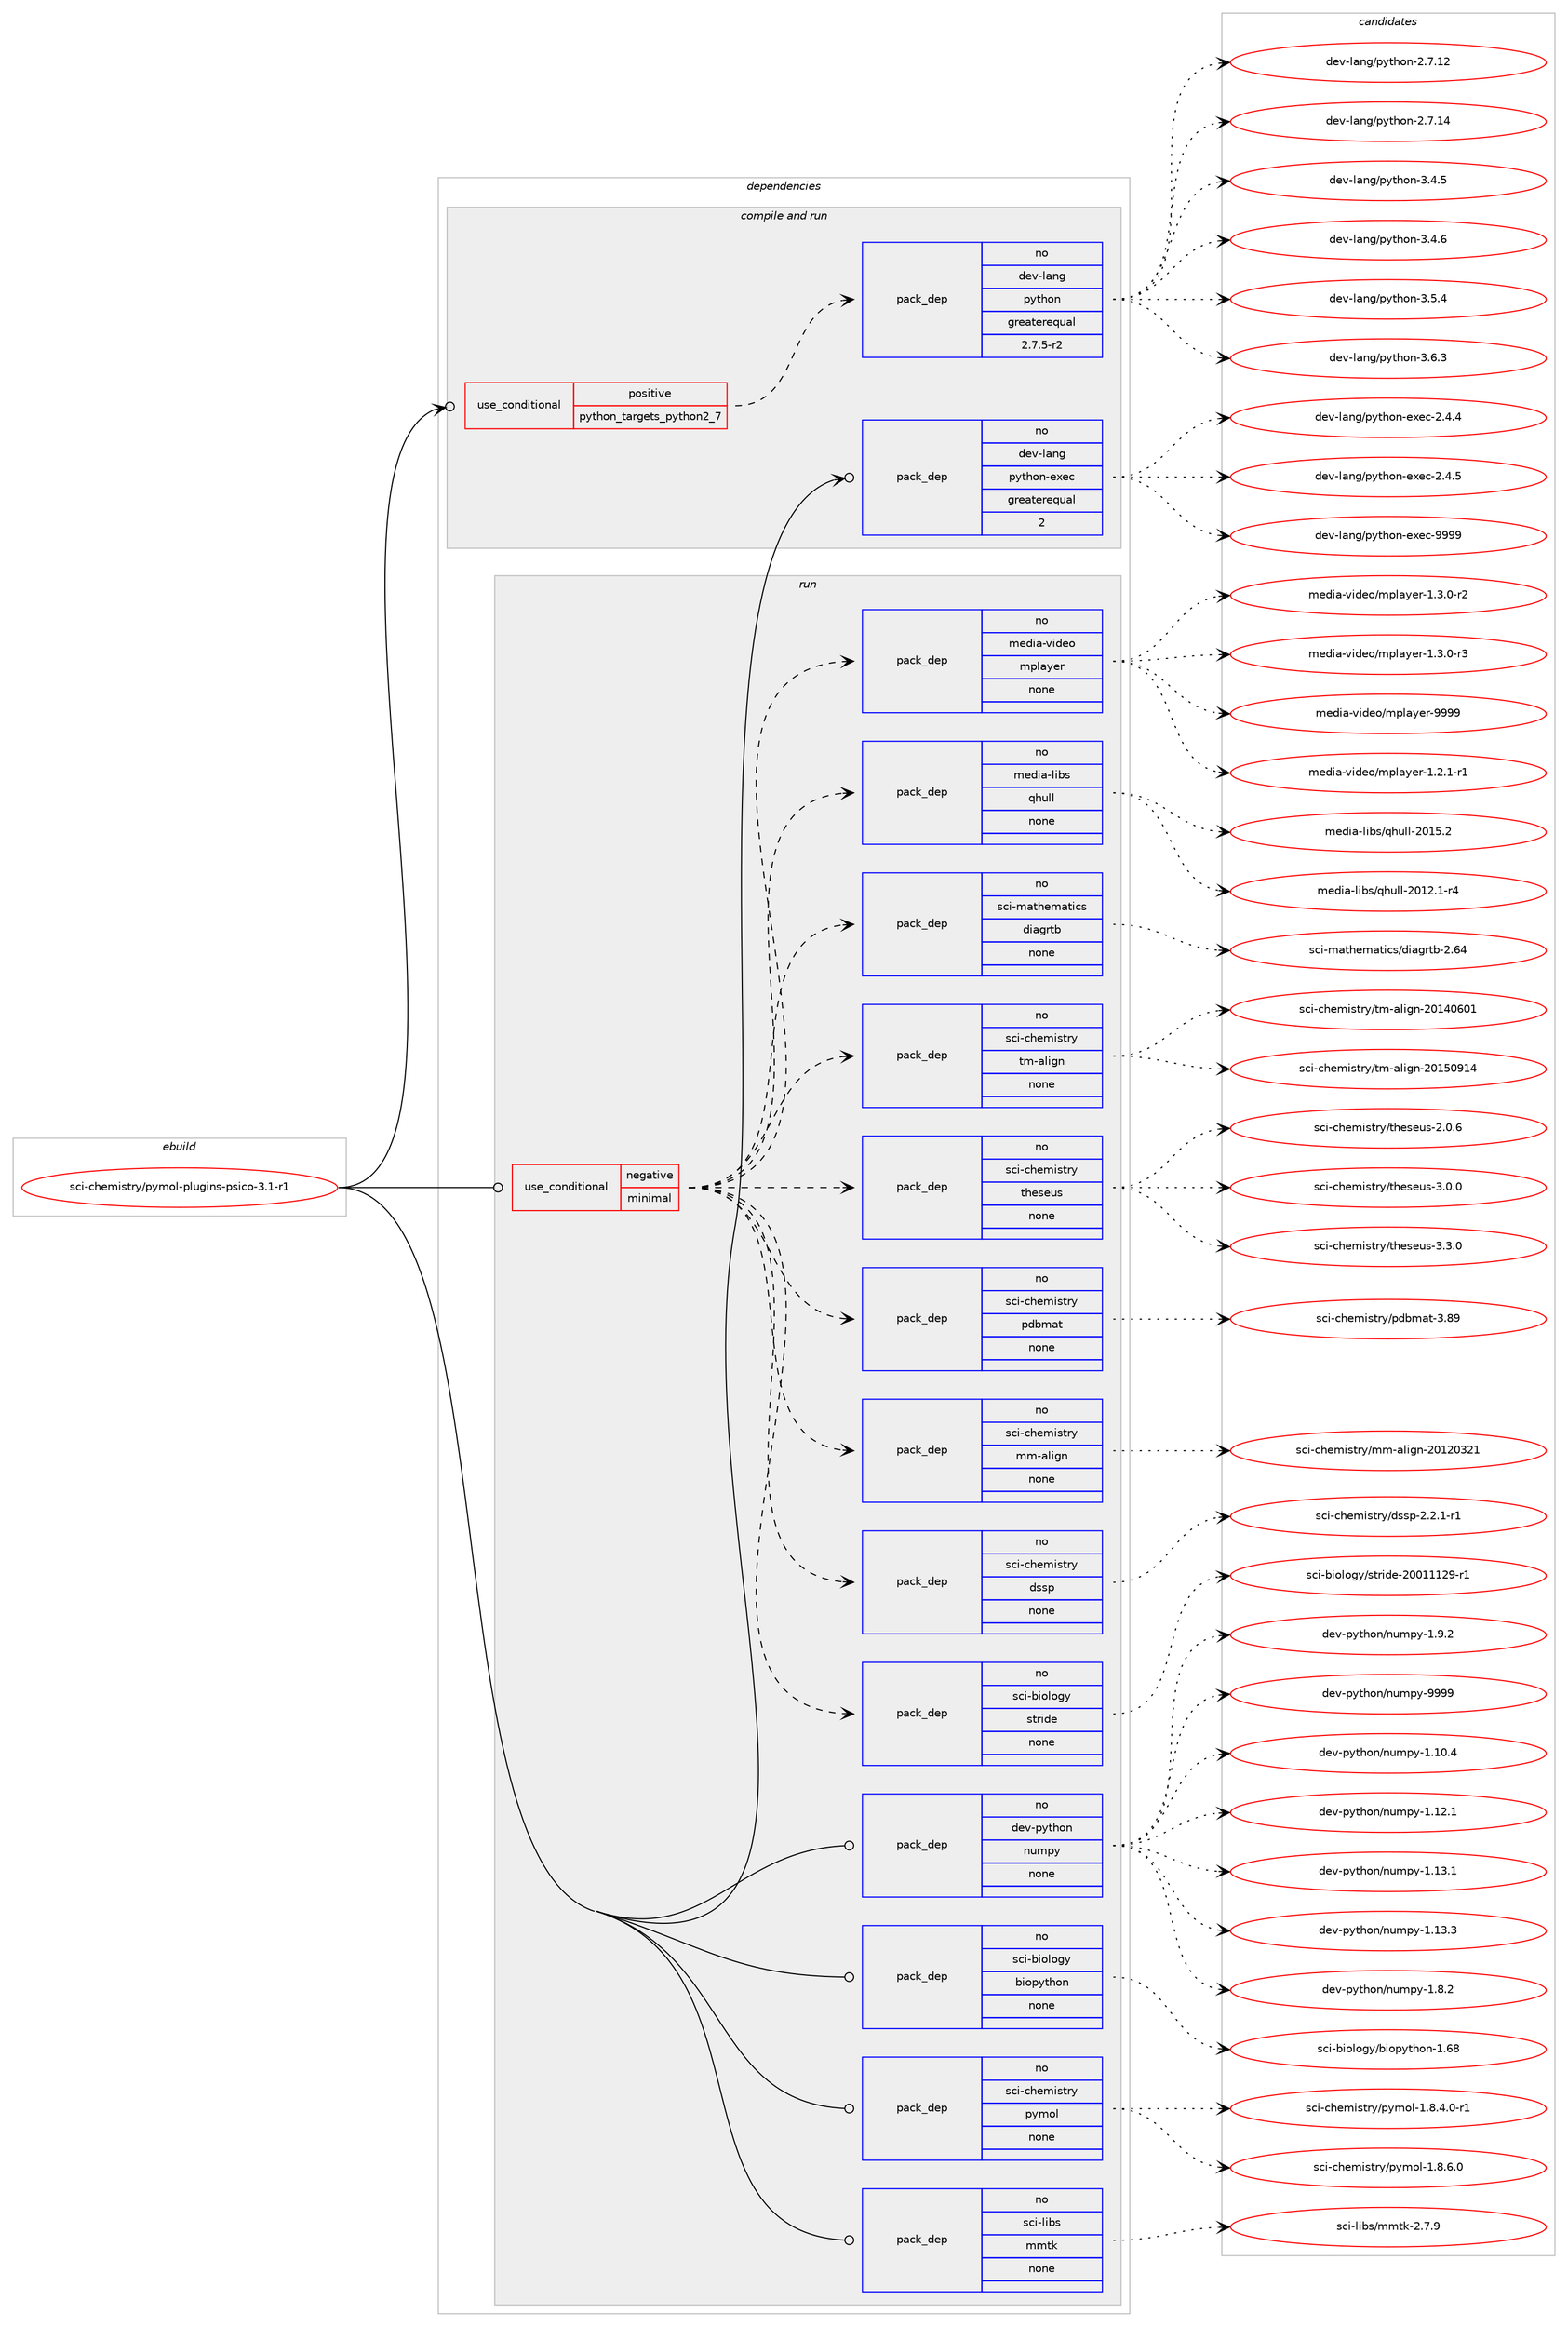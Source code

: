 digraph prolog {

# *************
# Graph options
# *************

newrank=true;
concentrate=true;
compound=true;
graph [rankdir=LR,fontname=Helvetica,fontsize=10,ranksep=1.5];#, ranksep=2.5, nodesep=0.2];
edge  [arrowhead=vee];
node  [fontname=Helvetica,fontsize=10];

# **********
# The ebuild
# **********

subgraph cluster_leftcol {
color=gray;
rank=same;
label=<<i>ebuild</i>>;
id [label="sci-chemistry/pymol-plugins-psico-3.1-r1", color=red, width=4, href="../sci-chemistry/pymol-plugins-psico-3.1-r1.svg"];
}

# ****************
# The dependencies
# ****************

subgraph cluster_midcol {
color=gray;
label=<<i>dependencies</i>>;
subgraph cluster_compile {
fillcolor="#eeeeee";
style=filled;
label=<<i>compile</i>>;
}
subgraph cluster_compileandrun {
fillcolor="#eeeeee";
style=filled;
label=<<i>compile and run</i>>;
subgraph cond109723 {
dependency447044 [label=<<TABLE BORDER="0" CELLBORDER="1" CELLSPACING="0" CELLPADDING="4"><TR><TD ROWSPAN="3" CELLPADDING="10">use_conditional</TD></TR><TR><TD>positive</TD></TR><TR><TD>python_targets_python2_7</TD></TR></TABLE>>, shape=none, color=red];
subgraph pack329545 {
dependency447045 [label=<<TABLE BORDER="0" CELLBORDER="1" CELLSPACING="0" CELLPADDING="4" WIDTH="220"><TR><TD ROWSPAN="6" CELLPADDING="30">pack_dep</TD></TR><TR><TD WIDTH="110">no</TD></TR><TR><TD>dev-lang</TD></TR><TR><TD>python</TD></TR><TR><TD>greaterequal</TD></TR><TR><TD>2.7.5-r2</TD></TR></TABLE>>, shape=none, color=blue];
}
dependency447044:e -> dependency447045:w [weight=20,style="dashed",arrowhead="vee"];
}
id:e -> dependency447044:w [weight=20,style="solid",arrowhead="odotvee"];
subgraph pack329546 {
dependency447046 [label=<<TABLE BORDER="0" CELLBORDER="1" CELLSPACING="0" CELLPADDING="4" WIDTH="220"><TR><TD ROWSPAN="6" CELLPADDING="30">pack_dep</TD></TR><TR><TD WIDTH="110">no</TD></TR><TR><TD>dev-lang</TD></TR><TR><TD>python-exec</TD></TR><TR><TD>greaterequal</TD></TR><TR><TD>2</TD></TR></TABLE>>, shape=none, color=blue];
}
id:e -> dependency447046:w [weight=20,style="solid",arrowhead="odotvee"];
}
subgraph cluster_run {
fillcolor="#eeeeee";
style=filled;
label=<<i>run</i>>;
subgraph cond109724 {
dependency447047 [label=<<TABLE BORDER="0" CELLBORDER="1" CELLSPACING="0" CELLPADDING="4"><TR><TD ROWSPAN="3" CELLPADDING="10">use_conditional</TD></TR><TR><TD>negative</TD></TR><TR><TD>minimal</TD></TR></TABLE>>, shape=none, color=red];
subgraph pack329547 {
dependency447048 [label=<<TABLE BORDER="0" CELLBORDER="1" CELLSPACING="0" CELLPADDING="4" WIDTH="220"><TR><TD ROWSPAN="6" CELLPADDING="30">pack_dep</TD></TR><TR><TD WIDTH="110">no</TD></TR><TR><TD>media-libs</TD></TR><TR><TD>qhull</TD></TR><TR><TD>none</TD></TR><TR><TD></TD></TR></TABLE>>, shape=none, color=blue];
}
dependency447047:e -> dependency447048:w [weight=20,style="dashed",arrowhead="vee"];
subgraph pack329548 {
dependency447049 [label=<<TABLE BORDER="0" CELLBORDER="1" CELLSPACING="0" CELLPADDING="4" WIDTH="220"><TR><TD ROWSPAN="6" CELLPADDING="30">pack_dep</TD></TR><TR><TD WIDTH="110">no</TD></TR><TR><TD>media-video</TD></TR><TR><TD>mplayer</TD></TR><TR><TD>none</TD></TR><TR><TD></TD></TR></TABLE>>, shape=none, color=blue];
}
dependency447047:e -> dependency447049:w [weight=20,style="dashed",arrowhead="vee"];
subgraph pack329549 {
dependency447050 [label=<<TABLE BORDER="0" CELLBORDER="1" CELLSPACING="0" CELLPADDING="4" WIDTH="220"><TR><TD ROWSPAN="6" CELLPADDING="30">pack_dep</TD></TR><TR><TD WIDTH="110">no</TD></TR><TR><TD>sci-biology</TD></TR><TR><TD>stride</TD></TR><TR><TD>none</TD></TR><TR><TD></TD></TR></TABLE>>, shape=none, color=blue];
}
dependency447047:e -> dependency447050:w [weight=20,style="dashed",arrowhead="vee"];
subgraph pack329550 {
dependency447051 [label=<<TABLE BORDER="0" CELLBORDER="1" CELLSPACING="0" CELLPADDING="4" WIDTH="220"><TR><TD ROWSPAN="6" CELLPADDING="30">pack_dep</TD></TR><TR><TD WIDTH="110">no</TD></TR><TR><TD>sci-chemistry</TD></TR><TR><TD>dssp</TD></TR><TR><TD>none</TD></TR><TR><TD></TD></TR></TABLE>>, shape=none, color=blue];
}
dependency447047:e -> dependency447051:w [weight=20,style="dashed",arrowhead="vee"];
subgraph pack329551 {
dependency447052 [label=<<TABLE BORDER="0" CELLBORDER="1" CELLSPACING="0" CELLPADDING="4" WIDTH="220"><TR><TD ROWSPAN="6" CELLPADDING="30">pack_dep</TD></TR><TR><TD WIDTH="110">no</TD></TR><TR><TD>sci-chemistry</TD></TR><TR><TD>mm-align</TD></TR><TR><TD>none</TD></TR><TR><TD></TD></TR></TABLE>>, shape=none, color=blue];
}
dependency447047:e -> dependency447052:w [weight=20,style="dashed",arrowhead="vee"];
subgraph pack329552 {
dependency447053 [label=<<TABLE BORDER="0" CELLBORDER="1" CELLSPACING="0" CELLPADDING="4" WIDTH="220"><TR><TD ROWSPAN="6" CELLPADDING="30">pack_dep</TD></TR><TR><TD WIDTH="110">no</TD></TR><TR><TD>sci-chemistry</TD></TR><TR><TD>pdbmat</TD></TR><TR><TD>none</TD></TR><TR><TD></TD></TR></TABLE>>, shape=none, color=blue];
}
dependency447047:e -> dependency447053:w [weight=20,style="dashed",arrowhead="vee"];
subgraph pack329553 {
dependency447054 [label=<<TABLE BORDER="0" CELLBORDER="1" CELLSPACING="0" CELLPADDING="4" WIDTH="220"><TR><TD ROWSPAN="6" CELLPADDING="30">pack_dep</TD></TR><TR><TD WIDTH="110">no</TD></TR><TR><TD>sci-chemistry</TD></TR><TR><TD>theseus</TD></TR><TR><TD>none</TD></TR><TR><TD></TD></TR></TABLE>>, shape=none, color=blue];
}
dependency447047:e -> dependency447054:w [weight=20,style="dashed",arrowhead="vee"];
subgraph pack329554 {
dependency447055 [label=<<TABLE BORDER="0" CELLBORDER="1" CELLSPACING="0" CELLPADDING="4" WIDTH="220"><TR><TD ROWSPAN="6" CELLPADDING="30">pack_dep</TD></TR><TR><TD WIDTH="110">no</TD></TR><TR><TD>sci-chemistry</TD></TR><TR><TD>tm-align</TD></TR><TR><TD>none</TD></TR><TR><TD></TD></TR></TABLE>>, shape=none, color=blue];
}
dependency447047:e -> dependency447055:w [weight=20,style="dashed",arrowhead="vee"];
subgraph pack329555 {
dependency447056 [label=<<TABLE BORDER="0" CELLBORDER="1" CELLSPACING="0" CELLPADDING="4" WIDTH="220"><TR><TD ROWSPAN="6" CELLPADDING="30">pack_dep</TD></TR><TR><TD WIDTH="110">no</TD></TR><TR><TD>sci-mathematics</TD></TR><TR><TD>diagrtb</TD></TR><TR><TD>none</TD></TR><TR><TD></TD></TR></TABLE>>, shape=none, color=blue];
}
dependency447047:e -> dependency447056:w [weight=20,style="dashed",arrowhead="vee"];
}
id:e -> dependency447047:w [weight=20,style="solid",arrowhead="odot"];
subgraph pack329556 {
dependency447057 [label=<<TABLE BORDER="0" CELLBORDER="1" CELLSPACING="0" CELLPADDING="4" WIDTH="220"><TR><TD ROWSPAN="6" CELLPADDING="30">pack_dep</TD></TR><TR><TD WIDTH="110">no</TD></TR><TR><TD>dev-python</TD></TR><TR><TD>numpy</TD></TR><TR><TD>none</TD></TR><TR><TD></TD></TR></TABLE>>, shape=none, color=blue];
}
id:e -> dependency447057:w [weight=20,style="solid",arrowhead="odot"];
subgraph pack329557 {
dependency447058 [label=<<TABLE BORDER="0" CELLBORDER="1" CELLSPACING="0" CELLPADDING="4" WIDTH="220"><TR><TD ROWSPAN="6" CELLPADDING="30">pack_dep</TD></TR><TR><TD WIDTH="110">no</TD></TR><TR><TD>sci-biology</TD></TR><TR><TD>biopython</TD></TR><TR><TD>none</TD></TR><TR><TD></TD></TR></TABLE>>, shape=none, color=blue];
}
id:e -> dependency447058:w [weight=20,style="solid",arrowhead="odot"];
subgraph pack329558 {
dependency447059 [label=<<TABLE BORDER="0" CELLBORDER="1" CELLSPACING="0" CELLPADDING="4" WIDTH="220"><TR><TD ROWSPAN="6" CELLPADDING="30">pack_dep</TD></TR><TR><TD WIDTH="110">no</TD></TR><TR><TD>sci-chemistry</TD></TR><TR><TD>pymol</TD></TR><TR><TD>none</TD></TR><TR><TD></TD></TR></TABLE>>, shape=none, color=blue];
}
id:e -> dependency447059:w [weight=20,style="solid",arrowhead="odot"];
subgraph pack329559 {
dependency447060 [label=<<TABLE BORDER="0" CELLBORDER="1" CELLSPACING="0" CELLPADDING="4" WIDTH="220"><TR><TD ROWSPAN="6" CELLPADDING="30">pack_dep</TD></TR><TR><TD WIDTH="110">no</TD></TR><TR><TD>sci-libs</TD></TR><TR><TD>mmtk</TD></TR><TR><TD>none</TD></TR><TR><TD></TD></TR></TABLE>>, shape=none, color=blue];
}
id:e -> dependency447060:w [weight=20,style="solid",arrowhead="odot"];
}
}

# **************
# The candidates
# **************

subgraph cluster_choices {
rank=same;
color=gray;
label=<<i>candidates</i>>;

subgraph choice329545 {
color=black;
nodesep=1;
choice10010111845108971101034711212111610411111045504655464950 [label="dev-lang/python-2.7.12", color=red, width=4,href="../dev-lang/python-2.7.12.svg"];
choice10010111845108971101034711212111610411111045504655464952 [label="dev-lang/python-2.7.14", color=red, width=4,href="../dev-lang/python-2.7.14.svg"];
choice100101118451089711010347112121116104111110455146524653 [label="dev-lang/python-3.4.5", color=red, width=4,href="../dev-lang/python-3.4.5.svg"];
choice100101118451089711010347112121116104111110455146524654 [label="dev-lang/python-3.4.6", color=red, width=4,href="../dev-lang/python-3.4.6.svg"];
choice100101118451089711010347112121116104111110455146534652 [label="dev-lang/python-3.5.4", color=red, width=4,href="../dev-lang/python-3.5.4.svg"];
choice100101118451089711010347112121116104111110455146544651 [label="dev-lang/python-3.6.3", color=red, width=4,href="../dev-lang/python-3.6.3.svg"];
dependency447045:e -> choice10010111845108971101034711212111610411111045504655464950:w [style=dotted,weight="100"];
dependency447045:e -> choice10010111845108971101034711212111610411111045504655464952:w [style=dotted,weight="100"];
dependency447045:e -> choice100101118451089711010347112121116104111110455146524653:w [style=dotted,weight="100"];
dependency447045:e -> choice100101118451089711010347112121116104111110455146524654:w [style=dotted,weight="100"];
dependency447045:e -> choice100101118451089711010347112121116104111110455146534652:w [style=dotted,weight="100"];
dependency447045:e -> choice100101118451089711010347112121116104111110455146544651:w [style=dotted,weight="100"];
}
subgraph choice329546 {
color=black;
nodesep=1;
choice1001011184510897110103471121211161041111104510112010199455046524652 [label="dev-lang/python-exec-2.4.4", color=red, width=4,href="../dev-lang/python-exec-2.4.4.svg"];
choice1001011184510897110103471121211161041111104510112010199455046524653 [label="dev-lang/python-exec-2.4.5", color=red, width=4,href="../dev-lang/python-exec-2.4.5.svg"];
choice10010111845108971101034711212111610411111045101120101994557575757 [label="dev-lang/python-exec-9999", color=red, width=4,href="../dev-lang/python-exec-9999.svg"];
dependency447046:e -> choice1001011184510897110103471121211161041111104510112010199455046524652:w [style=dotted,weight="100"];
dependency447046:e -> choice1001011184510897110103471121211161041111104510112010199455046524653:w [style=dotted,weight="100"];
dependency447046:e -> choice10010111845108971101034711212111610411111045101120101994557575757:w [style=dotted,weight="100"];
}
subgraph choice329547 {
color=black;
nodesep=1;
choice10910110010597451081059811547113104117108108455048495046494511452 [label="media-libs/qhull-2012.1-r4", color=red, width=4,href="../media-libs/qhull-2012.1-r4.svg"];
choice1091011001059745108105981154711310411710810845504849534650 [label="media-libs/qhull-2015.2", color=red, width=4,href="../media-libs/qhull-2015.2.svg"];
dependency447048:e -> choice10910110010597451081059811547113104117108108455048495046494511452:w [style=dotted,weight="100"];
dependency447048:e -> choice1091011001059745108105981154711310411710810845504849534650:w [style=dotted,weight="100"];
}
subgraph choice329548 {
color=black;
nodesep=1;
choice109101100105974511810510010111147109112108971211011144549465046494511449 [label="media-video/mplayer-1.2.1-r1", color=red, width=4,href="../media-video/mplayer-1.2.1-r1.svg"];
choice109101100105974511810510010111147109112108971211011144549465146484511450 [label="media-video/mplayer-1.3.0-r2", color=red, width=4,href="../media-video/mplayer-1.3.0-r2.svg"];
choice109101100105974511810510010111147109112108971211011144549465146484511451 [label="media-video/mplayer-1.3.0-r3", color=red, width=4,href="../media-video/mplayer-1.3.0-r3.svg"];
choice109101100105974511810510010111147109112108971211011144557575757 [label="media-video/mplayer-9999", color=red, width=4,href="../media-video/mplayer-9999.svg"];
dependency447049:e -> choice109101100105974511810510010111147109112108971211011144549465046494511449:w [style=dotted,weight="100"];
dependency447049:e -> choice109101100105974511810510010111147109112108971211011144549465146484511450:w [style=dotted,weight="100"];
dependency447049:e -> choice109101100105974511810510010111147109112108971211011144549465146484511451:w [style=dotted,weight="100"];
dependency447049:e -> choice109101100105974511810510010111147109112108971211011144557575757:w [style=dotted,weight="100"];
}
subgraph choice329549 {
color=black;
nodesep=1;
choice115991054598105111108111103121471151161141051001014550484849494950574511449 [label="sci-biology/stride-20011129-r1", color=red, width=4,href="../sci-biology/stride-20011129-r1.svg"];
dependency447050:e -> choice115991054598105111108111103121471151161141051001014550484849494950574511449:w [style=dotted,weight="100"];
}
subgraph choice329550 {
color=black;
nodesep=1;
choice115991054599104101109105115116114121471001151151124550465046494511449 [label="sci-chemistry/dssp-2.2.1-r1", color=red, width=4,href="../sci-chemistry/dssp-2.2.1-r1.svg"];
dependency447051:e -> choice115991054599104101109105115116114121471001151151124550465046494511449:w [style=dotted,weight="100"];
}
subgraph choice329551 {
color=black;
nodesep=1;
choice115991054599104101109105115116114121471091094597108105103110455048495048515049 [label="sci-chemistry/mm-align-20120321", color=red, width=4,href="../sci-chemistry/mm-align-20120321.svg"];
dependency447052:e -> choice115991054599104101109105115116114121471091094597108105103110455048495048515049:w [style=dotted,weight="100"];
}
subgraph choice329552 {
color=black;
nodesep=1;
choice1159910545991041011091051151161141214711210098109971164551465657 [label="sci-chemistry/pdbmat-3.89", color=red, width=4,href="../sci-chemistry/pdbmat-3.89.svg"];
dependency447053:e -> choice1159910545991041011091051151161141214711210098109971164551465657:w [style=dotted,weight="100"];
}
subgraph choice329553 {
color=black;
nodesep=1;
choice11599105459910410110910511511611412147116104101115101117115455046484654 [label="sci-chemistry/theseus-2.0.6", color=red, width=4,href="../sci-chemistry/theseus-2.0.6.svg"];
choice11599105459910410110910511511611412147116104101115101117115455146484648 [label="sci-chemistry/theseus-3.0.0", color=red, width=4,href="../sci-chemistry/theseus-3.0.0.svg"];
choice11599105459910410110910511511611412147116104101115101117115455146514648 [label="sci-chemistry/theseus-3.3.0", color=red, width=4,href="../sci-chemistry/theseus-3.3.0.svg"];
dependency447054:e -> choice11599105459910410110910511511611412147116104101115101117115455046484654:w [style=dotted,weight="100"];
dependency447054:e -> choice11599105459910410110910511511611412147116104101115101117115455146484648:w [style=dotted,weight="100"];
dependency447054:e -> choice11599105459910410110910511511611412147116104101115101117115455146514648:w [style=dotted,weight="100"];
}
subgraph choice329554 {
color=black;
nodesep=1;
choice115991054599104101109105115116114121471161094597108105103110455048495248544849 [label="sci-chemistry/tm-align-20140601", color=red, width=4,href="../sci-chemistry/tm-align-20140601.svg"];
choice115991054599104101109105115116114121471161094597108105103110455048495348574952 [label="sci-chemistry/tm-align-20150914", color=red, width=4,href="../sci-chemistry/tm-align-20150914.svg"];
dependency447055:e -> choice115991054599104101109105115116114121471161094597108105103110455048495248544849:w [style=dotted,weight="100"];
dependency447055:e -> choice115991054599104101109105115116114121471161094597108105103110455048495348574952:w [style=dotted,weight="100"];
}
subgraph choice329555 {
color=black;
nodesep=1;
choice11599105451099711610410110997116105991154710010597103114116984550465452 [label="sci-mathematics/diagrtb-2.64", color=red, width=4,href="../sci-mathematics/diagrtb-2.64.svg"];
dependency447056:e -> choice11599105451099711610410110997116105991154710010597103114116984550465452:w [style=dotted,weight="100"];
}
subgraph choice329556 {
color=black;
nodesep=1;
choice100101118451121211161041111104711011710911212145494649484652 [label="dev-python/numpy-1.10.4", color=red, width=4,href="../dev-python/numpy-1.10.4.svg"];
choice100101118451121211161041111104711011710911212145494649504649 [label="dev-python/numpy-1.12.1", color=red, width=4,href="../dev-python/numpy-1.12.1.svg"];
choice100101118451121211161041111104711011710911212145494649514649 [label="dev-python/numpy-1.13.1", color=red, width=4,href="../dev-python/numpy-1.13.1.svg"];
choice100101118451121211161041111104711011710911212145494649514651 [label="dev-python/numpy-1.13.3", color=red, width=4,href="../dev-python/numpy-1.13.3.svg"];
choice1001011184511212111610411111047110117109112121454946564650 [label="dev-python/numpy-1.8.2", color=red, width=4,href="../dev-python/numpy-1.8.2.svg"];
choice1001011184511212111610411111047110117109112121454946574650 [label="dev-python/numpy-1.9.2", color=red, width=4,href="../dev-python/numpy-1.9.2.svg"];
choice10010111845112121116104111110471101171091121214557575757 [label="dev-python/numpy-9999", color=red, width=4,href="../dev-python/numpy-9999.svg"];
dependency447057:e -> choice100101118451121211161041111104711011710911212145494649484652:w [style=dotted,weight="100"];
dependency447057:e -> choice100101118451121211161041111104711011710911212145494649504649:w [style=dotted,weight="100"];
dependency447057:e -> choice100101118451121211161041111104711011710911212145494649514649:w [style=dotted,weight="100"];
dependency447057:e -> choice100101118451121211161041111104711011710911212145494649514651:w [style=dotted,weight="100"];
dependency447057:e -> choice1001011184511212111610411111047110117109112121454946564650:w [style=dotted,weight="100"];
dependency447057:e -> choice1001011184511212111610411111047110117109112121454946574650:w [style=dotted,weight="100"];
dependency447057:e -> choice10010111845112121116104111110471101171091121214557575757:w [style=dotted,weight="100"];
}
subgraph choice329557 {
color=black;
nodesep=1;
choice11599105459810511110811110312147981051111121211161041111104549465456 [label="sci-biology/biopython-1.68", color=red, width=4,href="../sci-biology/biopython-1.68.svg"];
dependency447058:e -> choice11599105459810511110811110312147981051111121211161041111104549465456:w [style=dotted,weight="100"];
}
subgraph choice329558 {
color=black;
nodesep=1;
choice1159910545991041011091051151161141214711212110911110845494656465246484511449 [label="sci-chemistry/pymol-1.8.4.0-r1", color=red, width=4,href="../sci-chemistry/pymol-1.8.4.0-r1.svg"];
choice115991054599104101109105115116114121471121211091111084549465646544648 [label="sci-chemistry/pymol-1.8.6.0", color=red, width=4,href="../sci-chemistry/pymol-1.8.6.0.svg"];
dependency447059:e -> choice1159910545991041011091051151161141214711212110911110845494656465246484511449:w [style=dotted,weight="100"];
dependency447059:e -> choice115991054599104101109105115116114121471121211091111084549465646544648:w [style=dotted,weight="100"];
}
subgraph choice329559 {
color=black;
nodesep=1;
choice11599105451081059811547109109116107455046554657 [label="sci-libs/mmtk-2.7.9", color=red, width=4,href="../sci-libs/mmtk-2.7.9.svg"];
dependency447060:e -> choice11599105451081059811547109109116107455046554657:w [style=dotted,weight="100"];
}
}

}
